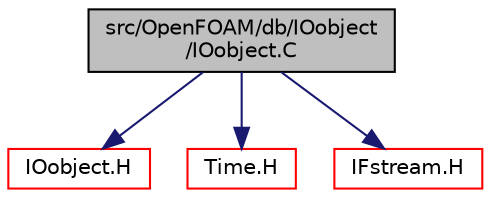 digraph "src/OpenFOAM/db/IOobject/IOobject.C"
{
  bgcolor="transparent";
  edge [fontname="Helvetica",fontsize="10",labelfontname="Helvetica",labelfontsize="10"];
  node [fontname="Helvetica",fontsize="10",shape=record];
  Node0 [label="src/OpenFOAM/db/IOobject\l/IOobject.C",height=0.2,width=0.4,color="black", fillcolor="grey75", style="filled", fontcolor="black"];
  Node0 -> Node1 [color="midnightblue",fontsize="10",style="solid",fontname="Helvetica"];
  Node1 [label="IOobject.H",height=0.2,width=0.4,color="red",URL="$a09713.html"];
  Node0 -> Node57 [color="midnightblue",fontsize="10",style="solid",fontname="Helvetica"];
  Node57 [label="Time.H",height=0.2,width=0.4,color="red",URL="$a10025.html"];
  Node0 -> Node175 [color="midnightblue",fontsize="10",style="solid",fontname="Helvetica"];
  Node175 [label="IFstream.H",height=0.2,width=0.4,color="red",URL="$a09785.html"];
}

